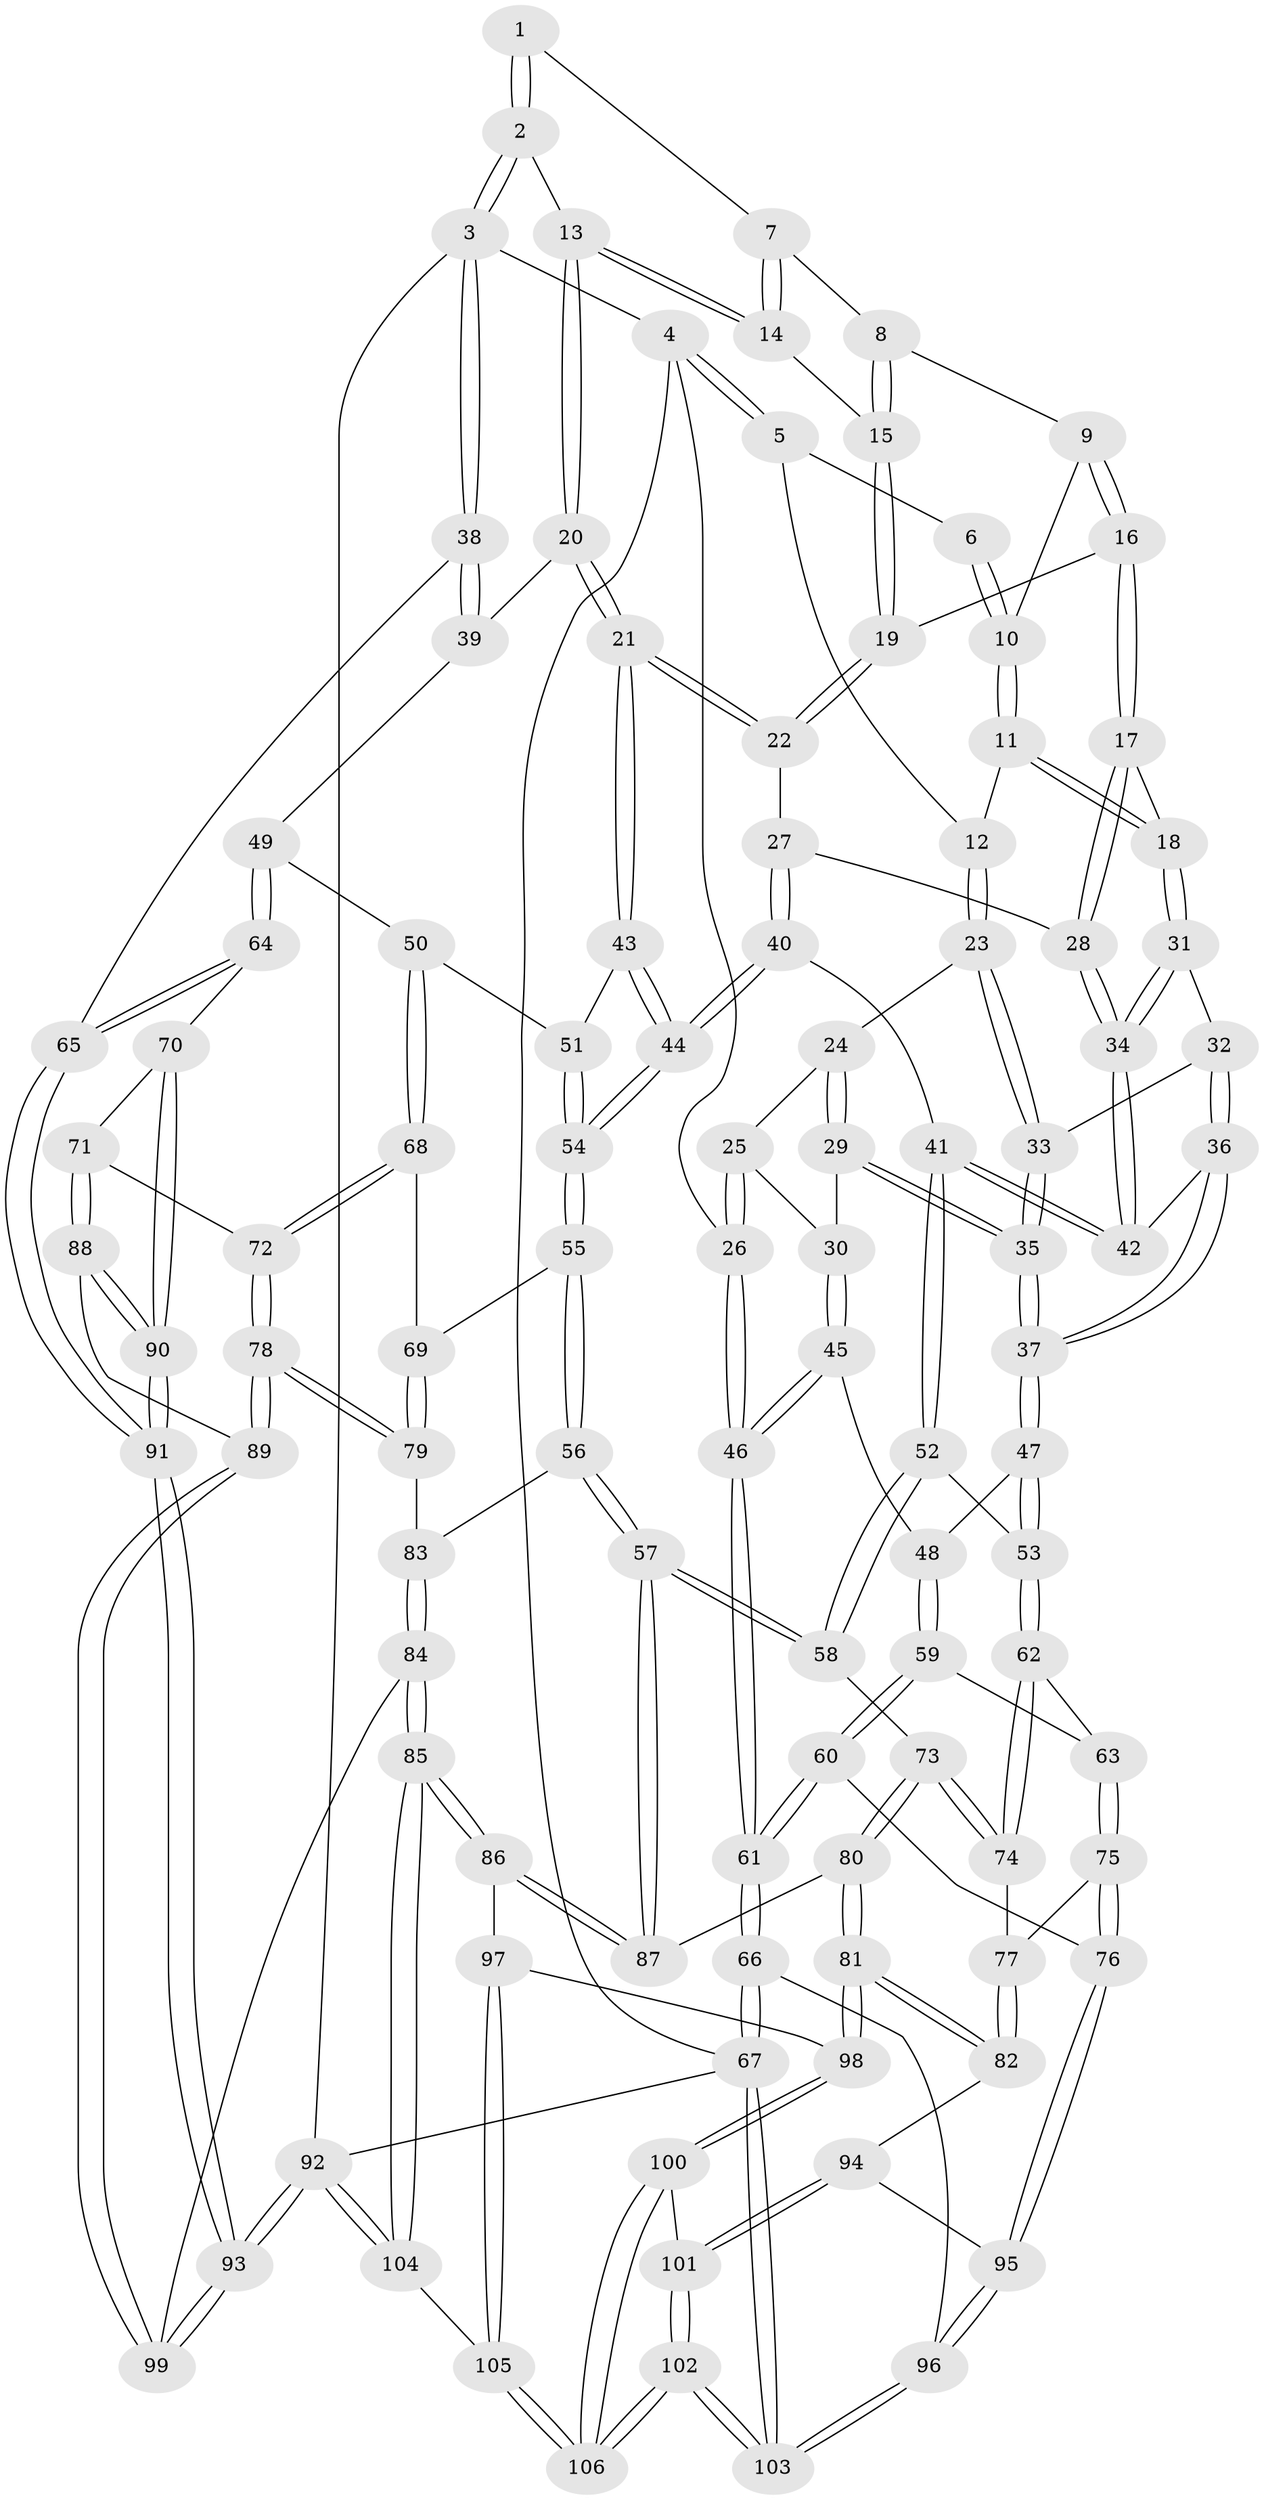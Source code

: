 // coarse degree distribution, {2: 0.05660377358490566, 4: 0.2641509433962264, 5: 0.4528301886792453, 3: 0.03773584905660377, 7: 0.03773584905660377, 6: 0.11320754716981132, 8: 0.03773584905660377}
// Generated by graph-tools (version 1.1) at 2025/06/03/04/25 22:06:19]
// undirected, 106 vertices, 262 edges
graph export_dot {
graph [start="1"]
  node [color=gray90,style=filled];
  1 [pos="+0.7032514647509897+0"];
  2 [pos="+1+0"];
  3 [pos="+1+0"];
  4 [pos="+0+0"];
  5 [pos="+0.2656257667900616+0"];
  6 [pos="+0.4998476946682682+0"];
  7 [pos="+0.6896693703376486+0"];
  8 [pos="+0.6459627884866026+0.05033461195450446"];
  9 [pos="+0.5832611846701425+0.08302442228529967"];
  10 [pos="+0.5090349725544432+0.030700210600107865"];
  11 [pos="+0.4150250870851656+0.12987177206612321"];
  12 [pos="+0.2943558745018098+0.059867883466947644"];
  13 [pos="+0.8645403574573617+0.13324230851030616"];
  14 [pos="+0.7712841303677356+0.09470554495353838"];
  15 [pos="+0.6923206488379124+0.11626402049798246"];
  16 [pos="+0.5810436349358086+0.1496928763874006"];
  17 [pos="+0.5686574938637637+0.16362641704990183"];
  18 [pos="+0.41570000078995817+0.13147470819434418"];
  19 [pos="+0.6735030123751296+0.16739505847194971"];
  20 [pos="+0.8701186034974974+0.21057764613231403"];
  21 [pos="+0.7432525916780076+0.2817181378892604"];
  22 [pos="+0.7199603856368276+0.2561255777110966"];
  23 [pos="+0.2364812011937352+0.1269215902590998"];
  24 [pos="+0.19478603628010116+0.13814871969851092"];
  25 [pos="+0.06108782175433433+0.10147814936534601"];
  26 [pos="+0+0"];
  27 [pos="+0.5700489294204562+0.2177373244124467"];
  28 [pos="+0.5650487191018635+0.20163448451863805"];
  29 [pos="+0.13915860154171972+0.26997304778291653"];
  30 [pos="+0.08200810184816325+0.2803787422838437"];
  31 [pos="+0.4164784780088029+0.20779573092301085"];
  32 [pos="+0.2711341983055176+0.1963404864343781"];
  33 [pos="+0.2556421868480283+0.1813839407987894"];
  34 [pos="+0.41897336965322135+0.23732686611709622"];
  35 [pos="+0.22019351609530188+0.317756217751708"];
  36 [pos="+0.3709134494718636+0.3187798965977434"];
  37 [pos="+0.2718541309274749+0.38827414171105273"];
  38 [pos="+1+0.25601331475629335"];
  39 [pos="+0.9058742660577374+0.23344229269048933"];
  40 [pos="+0.536976865106323+0.381771370118892"];
  41 [pos="+0.5340382089061945+0.3816250084519544"];
  42 [pos="+0.4079626693474572+0.30692998809251676"];
  43 [pos="+0.7307772340494042+0.31000462306023246"];
  44 [pos="+0.5586364971404153+0.39067633524060597"];
  45 [pos="+0.036742982185391584+0.31699058806920416"];
  46 [pos="+0+0.45787772214514055"];
  47 [pos="+0.26648452669931433+0.4037333390014048"];
  48 [pos="+0.2622094937381984+0.40478135693723194"];
  49 [pos="+0.9264697760925975+0.4400094473048821"];
  50 [pos="+0.8423858377262557+0.4730568781562981"];
  51 [pos="+0.7870044401553589+0.4281786011135897"];
  52 [pos="+0.41364249694081057+0.5228123467296841"];
  53 [pos="+0.29686680625273465+0.4895850086466279"];
  54 [pos="+0.6197271327780008+0.5252769390017136"];
  55 [pos="+0.6240699020035136+0.5773837745919568"];
  56 [pos="+0.6222504460552306+0.5802082927232586"];
  57 [pos="+0.549511463611604+0.6264200446445675"];
  58 [pos="+0.45119164005836054+0.606173104844629"];
  59 [pos="+0.048733993921342735+0.47642571536719397"];
  60 [pos="+0+0.48808293087211924"];
  61 [pos="+0+0.46431410916888294"];
  62 [pos="+0.2737846589398556+0.5407336022623539"];
  63 [pos="+0.17925719281757668+0.5469786809844217"];
  64 [pos="+1+0.4737685576562679"];
  65 [pos="+1+0.4729733701710993"];
  66 [pos="+0+0.6613759798451625"];
  67 [pos="+0+1"];
  68 [pos="+0.8191527453456883+0.5701009919454696"];
  69 [pos="+0.7666555797886583+0.5875963936718825"];
  70 [pos="+0.9026580123314131+0.6398329437753522"];
  71 [pos="+0.8883824737652479+0.6340104827878189"];
  72 [pos="+0.8462987953096281+0.5989432718581905"];
  73 [pos="+0.3972767798521095+0.6586622498088095"];
  74 [pos="+0.27129744537169775+0.5916225009207866"];
  75 [pos="+0.14224136434239826+0.6604174229727134"];
  76 [pos="+0.13480006381650508+0.6642550956678148"];
  77 [pos="+0.24583941080621058+0.6319188529849409"];
  78 [pos="+0.752163597648907+0.7668006957332055"];
  79 [pos="+0.748529495232123+0.7544595953003109"];
  80 [pos="+0.3879122004465432+0.6935766295396822"];
  81 [pos="+0.3448820665641677+0.7744472417461409"];
  82 [pos="+0.3052339899900012+0.7638656772550294"];
  83 [pos="+0.6385341972185671+0.6151303187977434"];
  84 [pos="+0.6562800836806096+0.8606666734719456"];
  85 [pos="+0.6337147209914088+0.875436570952161"];
  86 [pos="+0.5514780849004844+0.8245959471391691"];
  87 [pos="+0.5413215442050273+0.7480251762794099"];
  88 [pos="+0.7840739594633844+0.7614151467137853"];
  89 [pos="+0.7533232731789632+0.7733055723232881"];
  90 [pos="+1+0.7566596921302018"];
  91 [pos="+1+0.9812426542754155"];
  92 [pos="+1+1"];
  93 [pos="+1+1"];
  94 [pos="+0.2023920766400265+0.7925992928194837"];
  95 [pos="+0.13322482696663832+0.7740878481142874"];
  96 [pos="+0.10932575822589093+0.7916501925336064"];
  97 [pos="+0.4200539880462058+0.8440197462718967"];
  98 [pos="+0.3846107763743268+0.8361180129140059"];
  99 [pos="+0.7267402461636554+0.8284924800549214"];
  100 [pos="+0.28415619362512706+0.9777441399497596"];
  101 [pos="+0.21260991617276015+0.8361330223782477"];
  102 [pos="+0+1"];
  103 [pos="+0+1"];
  104 [pos="+0.621383472066373+1"];
  105 [pos="+0.49619895265081176+1"];
  106 [pos="+0.20338124003524372+1"];
  1 -- 2;
  1 -- 2;
  1 -- 7;
  2 -- 3;
  2 -- 3;
  2 -- 13;
  3 -- 4;
  3 -- 38;
  3 -- 38;
  3 -- 92;
  4 -- 5;
  4 -- 5;
  4 -- 26;
  4 -- 67;
  5 -- 6;
  5 -- 12;
  6 -- 10;
  6 -- 10;
  7 -- 8;
  7 -- 14;
  7 -- 14;
  8 -- 9;
  8 -- 15;
  8 -- 15;
  9 -- 10;
  9 -- 16;
  9 -- 16;
  10 -- 11;
  10 -- 11;
  11 -- 12;
  11 -- 18;
  11 -- 18;
  12 -- 23;
  12 -- 23;
  13 -- 14;
  13 -- 14;
  13 -- 20;
  13 -- 20;
  14 -- 15;
  15 -- 19;
  15 -- 19;
  16 -- 17;
  16 -- 17;
  16 -- 19;
  17 -- 18;
  17 -- 28;
  17 -- 28;
  18 -- 31;
  18 -- 31;
  19 -- 22;
  19 -- 22;
  20 -- 21;
  20 -- 21;
  20 -- 39;
  21 -- 22;
  21 -- 22;
  21 -- 43;
  21 -- 43;
  22 -- 27;
  23 -- 24;
  23 -- 33;
  23 -- 33;
  24 -- 25;
  24 -- 29;
  24 -- 29;
  25 -- 26;
  25 -- 26;
  25 -- 30;
  26 -- 46;
  26 -- 46;
  27 -- 28;
  27 -- 40;
  27 -- 40;
  28 -- 34;
  28 -- 34;
  29 -- 30;
  29 -- 35;
  29 -- 35;
  30 -- 45;
  30 -- 45;
  31 -- 32;
  31 -- 34;
  31 -- 34;
  32 -- 33;
  32 -- 36;
  32 -- 36;
  33 -- 35;
  33 -- 35;
  34 -- 42;
  34 -- 42;
  35 -- 37;
  35 -- 37;
  36 -- 37;
  36 -- 37;
  36 -- 42;
  37 -- 47;
  37 -- 47;
  38 -- 39;
  38 -- 39;
  38 -- 65;
  39 -- 49;
  40 -- 41;
  40 -- 44;
  40 -- 44;
  41 -- 42;
  41 -- 42;
  41 -- 52;
  41 -- 52;
  43 -- 44;
  43 -- 44;
  43 -- 51;
  44 -- 54;
  44 -- 54;
  45 -- 46;
  45 -- 46;
  45 -- 48;
  46 -- 61;
  46 -- 61;
  47 -- 48;
  47 -- 53;
  47 -- 53;
  48 -- 59;
  48 -- 59;
  49 -- 50;
  49 -- 64;
  49 -- 64;
  50 -- 51;
  50 -- 68;
  50 -- 68;
  51 -- 54;
  51 -- 54;
  52 -- 53;
  52 -- 58;
  52 -- 58;
  53 -- 62;
  53 -- 62;
  54 -- 55;
  54 -- 55;
  55 -- 56;
  55 -- 56;
  55 -- 69;
  56 -- 57;
  56 -- 57;
  56 -- 83;
  57 -- 58;
  57 -- 58;
  57 -- 87;
  57 -- 87;
  58 -- 73;
  59 -- 60;
  59 -- 60;
  59 -- 63;
  60 -- 61;
  60 -- 61;
  60 -- 76;
  61 -- 66;
  61 -- 66;
  62 -- 63;
  62 -- 74;
  62 -- 74;
  63 -- 75;
  63 -- 75;
  64 -- 65;
  64 -- 65;
  64 -- 70;
  65 -- 91;
  65 -- 91;
  66 -- 67;
  66 -- 67;
  66 -- 96;
  67 -- 103;
  67 -- 103;
  67 -- 92;
  68 -- 69;
  68 -- 72;
  68 -- 72;
  69 -- 79;
  69 -- 79;
  70 -- 71;
  70 -- 90;
  70 -- 90;
  71 -- 72;
  71 -- 88;
  71 -- 88;
  72 -- 78;
  72 -- 78;
  73 -- 74;
  73 -- 74;
  73 -- 80;
  73 -- 80;
  74 -- 77;
  75 -- 76;
  75 -- 76;
  75 -- 77;
  76 -- 95;
  76 -- 95;
  77 -- 82;
  77 -- 82;
  78 -- 79;
  78 -- 79;
  78 -- 89;
  78 -- 89;
  79 -- 83;
  80 -- 81;
  80 -- 81;
  80 -- 87;
  81 -- 82;
  81 -- 82;
  81 -- 98;
  81 -- 98;
  82 -- 94;
  83 -- 84;
  83 -- 84;
  84 -- 85;
  84 -- 85;
  84 -- 99;
  85 -- 86;
  85 -- 86;
  85 -- 104;
  85 -- 104;
  86 -- 87;
  86 -- 87;
  86 -- 97;
  88 -- 89;
  88 -- 90;
  88 -- 90;
  89 -- 99;
  89 -- 99;
  90 -- 91;
  90 -- 91;
  91 -- 93;
  91 -- 93;
  92 -- 93;
  92 -- 93;
  92 -- 104;
  92 -- 104;
  93 -- 99;
  93 -- 99;
  94 -- 95;
  94 -- 101;
  94 -- 101;
  95 -- 96;
  95 -- 96;
  96 -- 103;
  96 -- 103;
  97 -- 98;
  97 -- 105;
  97 -- 105;
  98 -- 100;
  98 -- 100;
  100 -- 101;
  100 -- 106;
  100 -- 106;
  101 -- 102;
  101 -- 102;
  102 -- 103;
  102 -- 103;
  102 -- 106;
  102 -- 106;
  104 -- 105;
  105 -- 106;
  105 -- 106;
}
